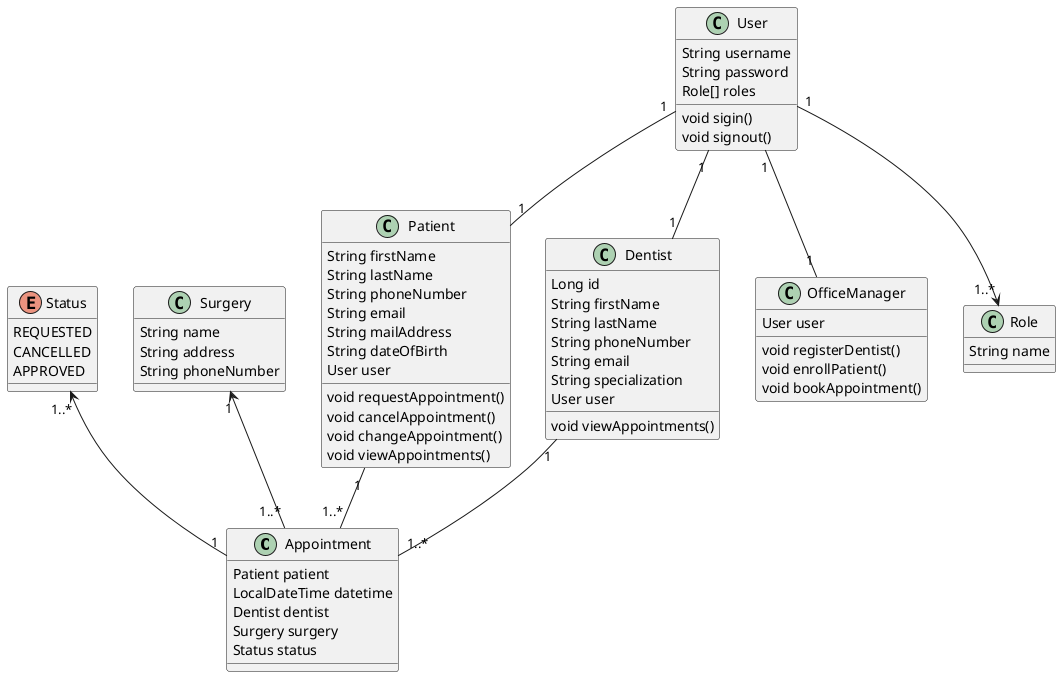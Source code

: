 @startuml "ASD Class Diagram"
class Appointment {
    Patient patient
    LocalDateTime datetime
    Dentist dentist
    Surgery surgery
    Status status
}

class OfficeManager {
    User user

    void registerDentist()
    void enrollPatient()
    void bookAppointment()
}

class Patient {
    String firstName
    String lastName
    String phoneNumber
    String email
    String mailAddress
    String dateOfBirth
    User user

    void requestAppointment()
    void cancelAppointment()
    void changeAppointment()
    void viewAppointments()
}

class Dentist {
    Long id
    String firstName
    String lastName
    String phoneNumber
    String email
    String specialization
    User user

    void viewAppointments()
}

class User {
    String username
    String password
    Role[] roles

    void sigin()
    void signout()
}

class Role {
    String name
}

class Surgery {
    String name
    String address
    String phoneNumber
}

enum Status {
    REQUESTED
    CANCELLED
    APPROVED
}

OfficeManager "1" -u- "1" User
Dentist "1" -u- "1" User
Patient "1" -u- "1" User

Appointment "1..*" -u- "1" Dentist
Appointment "1..*" -u- "1" Patient
Appointment "1..*" -u-> "1" Surgery
Appointment "1" -u-> "1..*" Status

User "1" -d-> "1..*" Role
@enduml